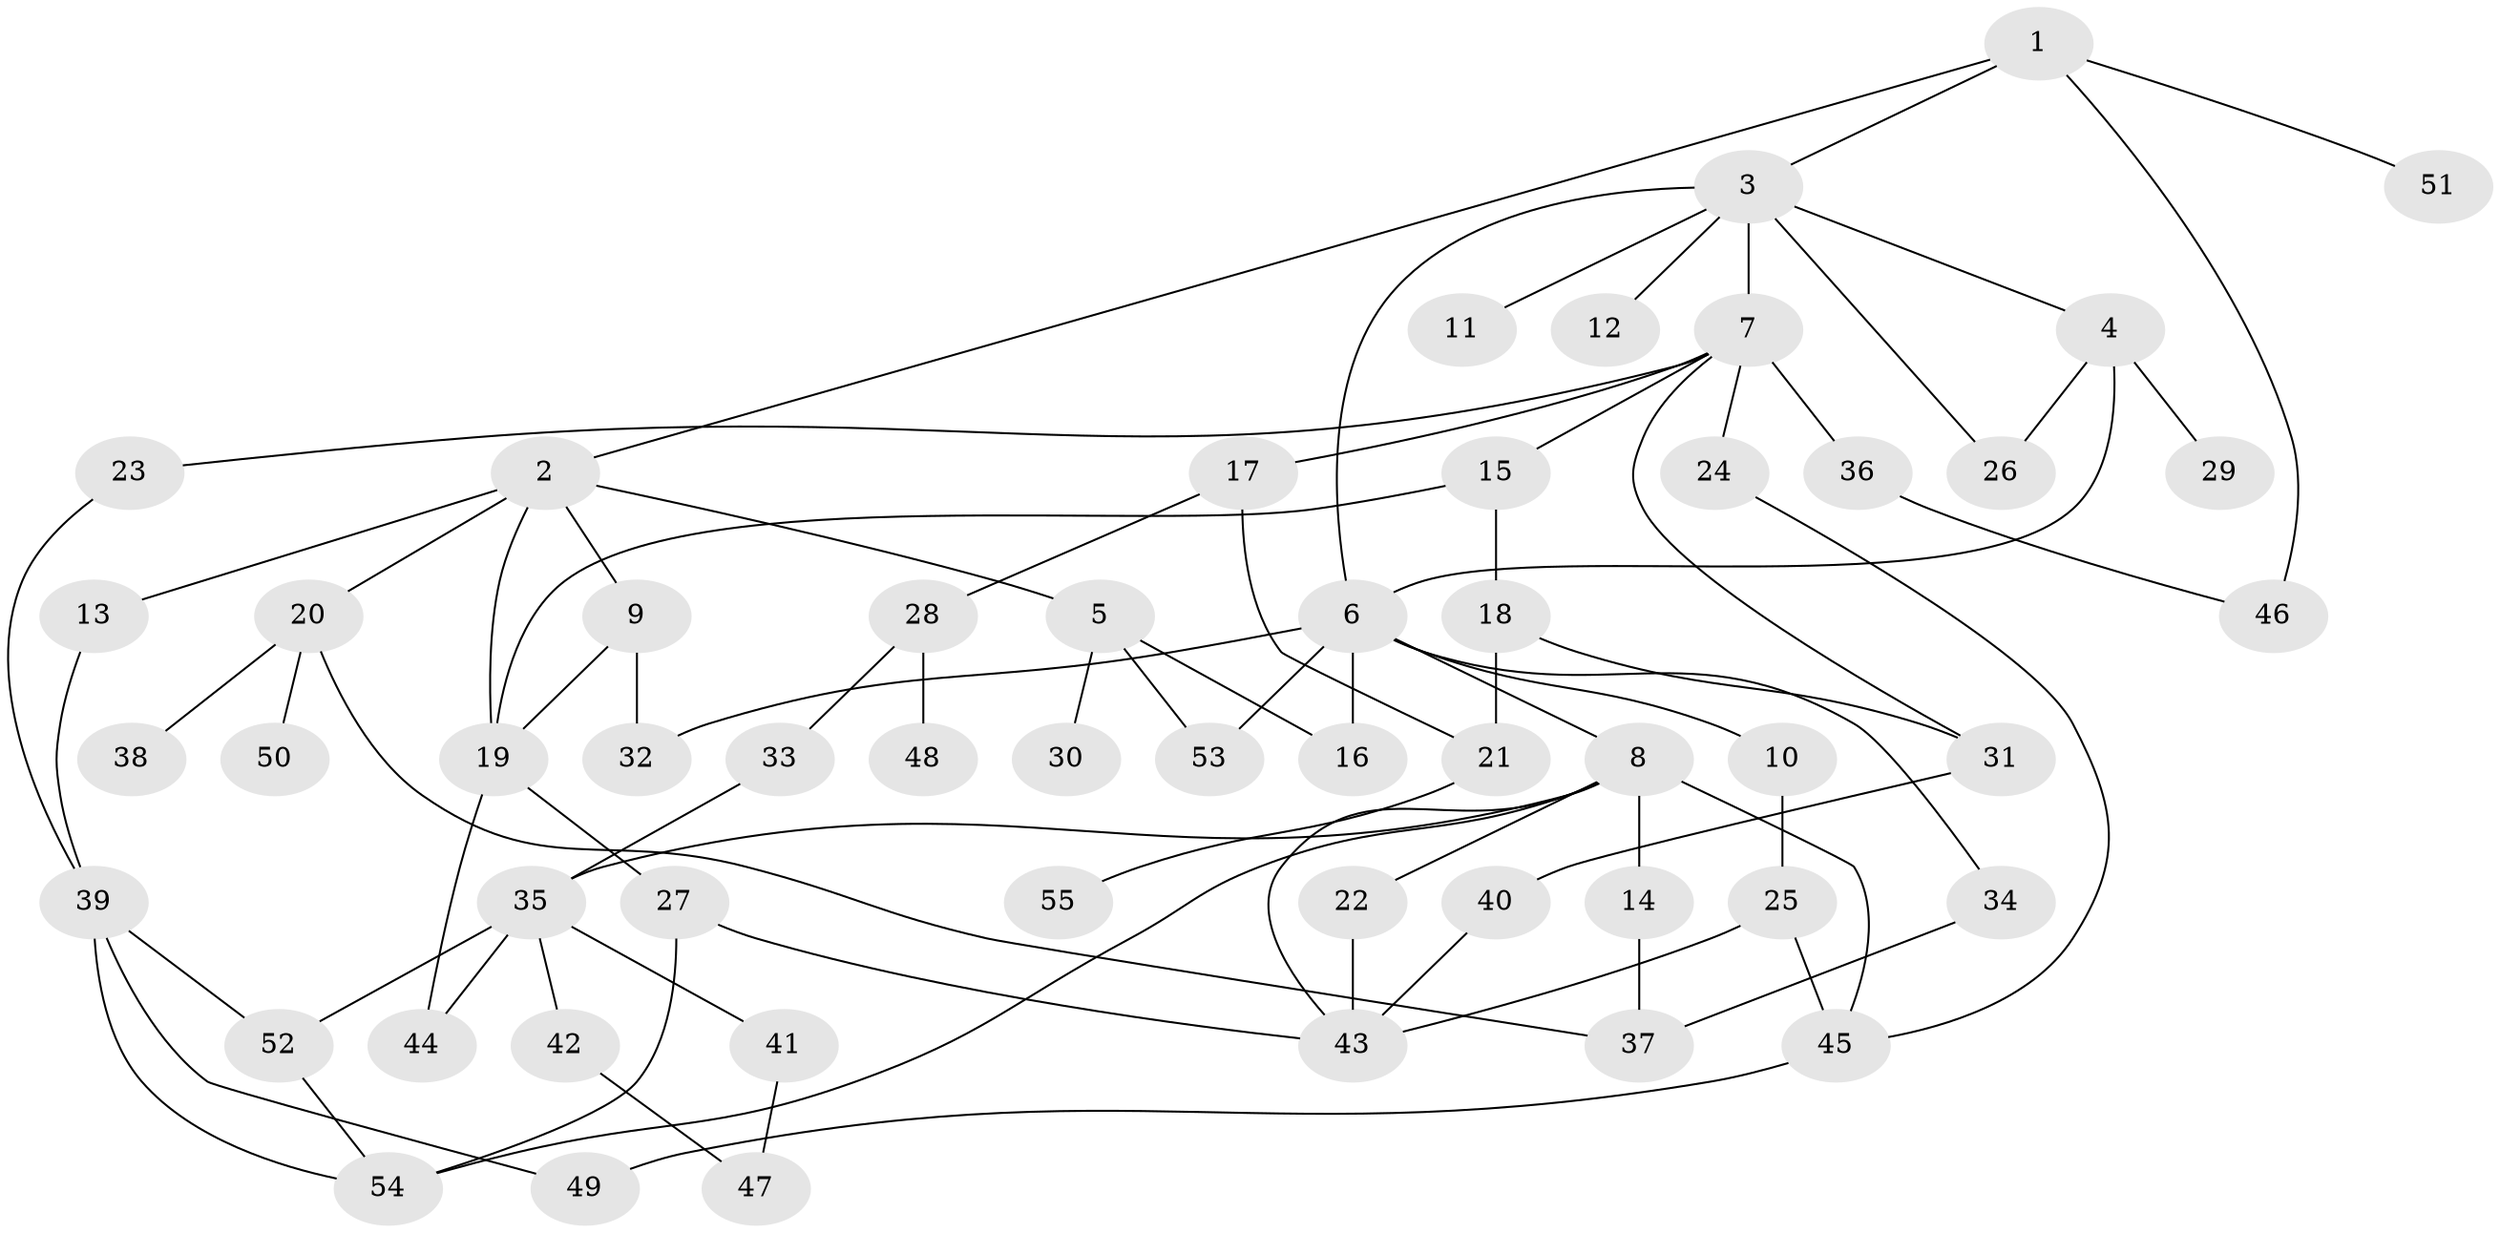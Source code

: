 // coarse degree distribution, {3: 0.24324324324324326, 6: 0.05405405405405406, 7: 0.05405405405405406, 8: 0.02702702702702703, 9: 0.02702702702702703, 2: 0.2972972972972973, 1: 0.16216216216216217, 4: 0.02702702702702703, 5: 0.10810810810810811}
// Generated by graph-tools (version 1.1) at 2025/41/03/06/25 10:41:27]
// undirected, 55 vertices, 81 edges
graph export_dot {
graph [start="1"]
  node [color=gray90,style=filled];
  1;
  2;
  3;
  4;
  5;
  6;
  7;
  8;
  9;
  10;
  11;
  12;
  13;
  14;
  15;
  16;
  17;
  18;
  19;
  20;
  21;
  22;
  23;
  24;
  25;
  26;
  27;
  28;
  29;
  30;
  31;
  32;
  33;
  34;
  35;
  36;
  37;
  38;
  39;
  40;
  41;
  42;
  43;
  44;
  45;
  46;
  47;
  48;
  49;
  50;
  51;
  52;
  53;
  54;
  55;
  1 -- 2;
  1 -- 3;
  1 -- 51;
  1 -- 46;
  2 -- 5;
  2 -- 9;
  2 -- 13;
  2 -- 20;
  2 -- 19;
  3 -- 4;
  3 -- 6;
  3 -- 7;
  3 -- 11;
  3 -- 12;
  3 -- 26;
  4 -- 29;
  4 -- 26;
  4 -- 6;
  5 -- 30;
  5 -- 53;
  5 -- 16;
  6 -- 8;
  6 -- 10;
  6 -- 16;
  6 -- 34;
  6 -- 53;
  6 -- 32;
  7 -- 15;
  7 -- 17;
  7 -- 23;
  7 -- 24;
  7 -- 36;
  7 -- 31;
  8 -- 14;
  8 -- 22;
  8 -- 45;
  8 -- 35;
  8 -- 54;
  8 -- 43;
  9 -- 32;
  9 -- 19;
  10 -- 25;
  13 -- 39;
  14 -- 37;
  15 -- 18;
  15 -- 19;
  17 -- 28;
  17 -- 21;
  18 -- 21;
  18 -- 31;
  19 -- 27;
  19 -- 44;
  20 -- 37;
  20 -- 38;
  20 -- 50;
  21 -- 55;
  22 -- 43;
  23 -- 39;
  24 -- 45;
  25 -- 45;
  25 -- 43;
  27 -- 43;
  27 -- 54;
  28 -- 33;
  28 -- 48;
  31 -- 40;
  33 -- 35;
  34 -- 37;
  35 -- 41;
  35 -- 42;
  35 -- 52;
  35 -- 44;
  36 -- 46;
  39 -- 52;
  39 -- 54;
  39 -- 49;
  40 -- 43;
  41 -- 47;
  42 -- 47;
  45 -- 49;
  52 -- 54;
}
